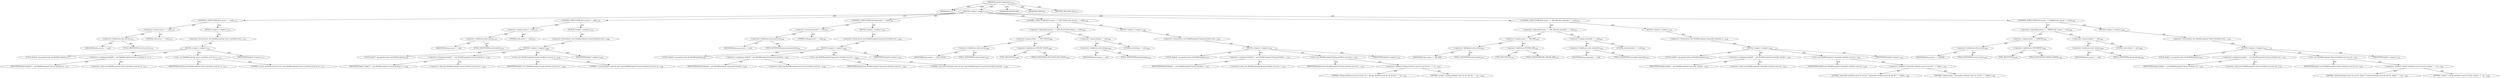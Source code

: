 digraph "checkConfiguration" {  
"111669149752" [label = <(METHOD,checkConfiguration)<SUB>1275</SUB>> ]
"115964117124" [label = <(PARAM,this)<SUB>1275</SUB>> ]
"25769803987" [label = <(BLOCK,&lt;empty&gt;,&lt;empty&gt;)<SUB>1275</SUB>> ]
"47244640397" [label = <(CONTROL_STRUCTURE,IF,if (server == null))<SUB>1276</SUB>> ]
"30064771880" [label = <(&lt;operator&gt;.equals,server == null)<SUB>1276</SUB>> ]
"30064771881" [label = <(&lt;operator&gt;.fieldAccess,this.server)<SUB>1276</SUB>> ]
"68719477504" [label = <(IDENTIFIER,this,server == null)> ]
"55834575039" [label = <(FIELD_IDENTIFIER,server,server)<SUB>1276</SUB>> ]
"90194313337" [label = <(LITERAL,null,server == null)<SUB>1276</SUB>> ]
"25769803988" [label = <(BLOCK,&lt;empty&gt;,&lt;empty&gt;)<SUB>1276</SUB>> ]
"30064771882" [label = <(&lt;operator&gt;.throw,throw new BuildException(&quot;server attribute must...)<SUB>1277</SUB>> ]
"25769803989" [label = <(BLOCK,&lt;empty&gt;,&lt;empty&gt;)<SUB>1277</SUB>> ]
"94489280579" [label = <(LOCAL,$obj16: org.apache.tools.ant.BuildException)<SUB>1277</SUB>> ]
"30064771883" [label = <(&lt;operator&gt;.assignment,$obj16 = new BuildException(&quot;server attribute m...)<SUB>1277</SUB>> ]
"68719477505" [label = <(IDENTIFIER,$obj16,$obj16 = new BuildException(&quot;server attribute m...)<SUB>1277</SUB>> ]
"30064771884" [label = <(&lt;operator&gt;.alloc,new BuildException(&quot;server attribute must be se...)<SUB>1277</SUB>> ]
"30064771885" [label = <(&lt;init&gt;,new BuildException(&quot;server attribute must be se...)<SUB>1277</SUB>> ]
"68719477506" [label = <(IDENTIFIER,$obj16,new BuildException(&quot;server attribute must be se...)<SUB>1277</SUB>> ]
"90194313338" [label = <(LITERAL,&quot;server attribute must be set!&quot;,new BuildException(&quot;server attribute must be se...)<SUB>1277</SUB>> ]
"68719477507" [label = <(IDENTIFIER,$obj16,&lt;empty&gt;)<SUB>1277</SUB>> ]
"47244640398" [label = <(CONTROL_STRUCTURE,IF,if (userid == null))<SUB>1279</SUB>> ]
"30064771886" [label = <(&lt;operator&gt;.equals,userid == null)<SUB>1279</SUB>> ]
"30064771887" [label = <(&lt;operator&gt;.fieldAccess,this.userid)<SUB>1279</SUB>> ]
"68719477508" [label = <(IDENTIFIER,this,userid == null)> ]
"55834575040" [label = <(FIELD_IDENTIFIER,userid,userid)<SUB>1279</SUB>> ]
"90194313339" [label = <(LITERAL,null,userid == null)<SUB>1279</SUB>> ]
"25769803990" [label = <(BLOCK,&lt;empty&gt;,&lt;empty&gt;)<SUB>1279</SUB>> ]
"30064771888" [label = <(&lt;operator&gt;.throw,throw new BuildException(&quot;userid attribute must...)<SUB>1280</SUB>> ]
"25769803991" [label = <(BLOCK,&lt;empty&gt;,&lt;empty&gt;)<SUB>1280</SUB>> ]
"94489280580" [label = <(LOCAL,$obj17: org.apache.tools.ant.BuildException)<SUB>1280</SUB>> ]
"30064771889" [label = <(&lt;operator&gt;.assignment,$obj17 = new BuildException(&quot;userid attribute m...)<SUB>1280</SUB>> ]
"68719477509" [label = <(IDENTIFIER,$obj17,$obj17 = new BuildException(&quot;userid attribute m...)<SUB>1280</SUB>> ]
"30064771890" [label = <(&lt;operator&gt;.alloc,new BuildException(&quot;userid attribute must be se...)<SUB>1280</SUB>> ]
"30064771891" [label = <(&lt;init&gt;,new BuildException(&quot;userid attribute must be se...)<SUB>1280</SUB>> ]
"68719477510" [label = <(IDENTIFIER,$obj17,new BuildException(&quot;userid attribute must be se...)<SUB>1280</SUB>> ]
"90194313340" [label = <(LITERAL,&quot;userid attribute must be set!&quot;,new BuildException(&quot;userid attribute must be se...)<SUB>1280</SUB>> ]
"68719477511" [label = <(IDENTIFIER,$obj17,&lt;empty&gt;)<SUB>1280</SUB>> ]
"47244640399" [label = <(CONTROL_STRUCTURE,IF,if (password == null))<SUB>1282</SUB>> ]
"30064771892" [label = <(&lt;operator&gt;.equals,password == null)<SUB>1282</SUB>> ]
"30064771893" [label = <(&lt;operator&gt;.fieldAccess,this.password)<SUB>1282</SUB>> ]
"68719477512" [label = <(IDENTIFIER,this,password == null)> ]
"55834575041" [label = <(FIELD_IDENTIFIER,password,password)<SUB>1282</SUB>> ]
"90194313341" [label = <(LITERAL,null,password == null)<SUB>1282</SUB>> ]
"25769803992" [label = <(BLOCK,&lt;empty&gt;,&lt;empty&gt;)<SUB>1282</SUB>> ]
"30064771894" [label = <(&lt;operator&gt;.throw,throw new BuildException(&quot;password attribute mu...)<SUB>1283</SUB>> ]
"25769803993" [label = <(BLOCK,&lt;empty&gt;,&lt;empty&gt;)<SUB>1283</SUB>> ]
"94489280581" [label = <(LOCAL,$obj18: org.apache.tools.ant.BuildException)<SUB>1283</SUB>> ]
"30064771895" [label = <(&lt;operator&gt;.assignment,$obj18 = new BuildException(&quot;password attribute...)<SUB>1283</SUB>> ]
"68719477513" [label = <(IDENTIFIER,$obj18,$obj18 = new BuildException(&quot;password attribute...)<SUB>1283</SUB>> ]
"30064771896" [label = <(&lt;operator&gt;.alloc,new BuildException(&quot;password attribute must be ...)<SUB>1283</SUB>> ]
"30064771897" [label = <(&lt;init&gt;,new BuildException(&quot;password attribute must be ...)<SUB>1283</SUB>> ]
"68719477514" [label = <(IDENTIFIER,$obj18,new BuildException(&quot;password attribute must be ...)<SUB>1283</SUB>> ]
"90194313342" [label = <(LITERAL,&quot;password attribute must be set!&quot;,new BuildException(&quot;password attribute must be ...)<SUB>1283</SUB>> ]
"68719477515" [label = <(IDENTIFIER,$obj18,&lt;empty&gt;)<SUB>1283</SUB>> ]
"47244640400" [label = <(CONTROL_STRUCTURE,IF,if ((action == LIST_FILES) &amp;&amp; (listing == null)))<SUB>1286</SUB>> ]
"30064771898" [label = <(&lt;operator&gt;.logicalAnd,(action == LIST_FILES) &amp;&amp; (listing == null))<SUB>1286</SUB>> ]
"30064771899" [label = <(&lt;operator&gt;.equals,action == LIST_FILES)<SUB>1286</SUB>> ]
"30064771900" [label = <(&lt;operator&gt;.fieldAccess,this.action)<SUB>1286</SUB>> ]
"68719477516" [label = <(IDENTIFIER,this,action == LIST_FILES)> ]
"55834575042" [label = <(FIELD_IDENTIFIER,action,action)<SUB>1286</SUB>> ]
"30064771901" [label = <(&lt;operator&gt;.fieldAccess,FTP.LIST_FILES)<SUB>1286</SUB>> ]
"180388626439" [label = <(TYPE_REF,FTP,FTP)<SUB>1286</SUB>> ]
"55834575043" [label = <(FIELD_IDENTIFIER,LIST_FILES,LIST_FILES)<SUB>1286</SUB>> ]
"30064771902" [label = <(&lt;operator&gt;.equals,listing == null)<SUB>1286</SUB>> ]
"30064771903" [label = <(&lt;operator&gt;.fieldAccess,this.listing)<SUB>1286</SUB>> ]
"68719477517" [label = <(IDENTIFIER,this,listing == null)> ]
"55834575044" [label = <(FIELD_IDENTIFIER,listing,listing)<SUB>1286</SUB>> ]
"90194313343" [label = <(LITERAL,null,listing == null)<SUB>1286</SUB>> ]
"25769803994" [label = <(BLOCK,&lt;empty&gt;,&lt;empty&gt;)<SUB>1286</SUB>> ]
"30064771904" [label = <(&lt;operator&gt;.throw,throw new BuildException(&quot;listing attribute mus...)<SUB>1287</SUB>> ]
"25769803995" [label = <(BLOCK,&lt;empty&gt;,&lt;empty&gt;)<SUB>1287</SUB>> ]
"94489280582" [label = <(LOCAL,$obj19: org.apache.tools.ant.BuildException)<SUB>1287</SUB>> ]
"30064771905" [label = <(&lt;operator&gt;.assignment,$obj19 = new BuildException(&quot;listing attribute ...)<SUB>1287</SUB>> ]
"68719477518" [label = <(IDENTIFIER,$obj19,$obj19 = new BuildException(&quot;listing attribute ...)<SUB>1287</SUB>> ]
"30064771906" [label = <(&lt;operator&gt;.alloc,new BuildException(&quot;listing attribute must be s...)<SUB>1287</SUB>> ]
"30064771907" [label = <(&lt;init&gt;,new BuildException(&quot;listing attribute must be s...)<SUB>1287</SUB>> ]
"68719477519" [label = <(IDENTIFIER,$obj19,new BuildException(&quot;listing attribute must be s...)<SUB>1287</SUB>> ]
"30064771908" [label = <(&lt;operator&gt;.addition,&quot;listing attribute must be set for list &quot; + &quot;ac...)<SUB>1287</SUB>> ]
"90194313344" [label = <(LITERAL,&quot;listing attribute must be set for list &quot;,&quot;listing attribute must be set for list &quot; + &quot;ac...)<SUB>1287</SUB>> ]
"90194313345" [label = <(LITERAL,&quot;action!&quot;,&quot;listing attribute must be set for list &quot; + &quot;ac...)<SUB>1288</SUB>> ]
"68719477520" [label = <(IDENTIFIER,$obj19,&lt;empty&gt;)<SUB>1287</SUB>> ]
"47244640401" [label = <(CONTROL_STRUCTURE,IF,if (action == MK_DIR &amp;&amp; remotedir == null))<SUB>1291</SUB>> ]
"30064771909" [label = <(&lt;operator&gt;.logicalAnd,action == MK_DIR &amp;&amp; remotedir == null)<SUB>1291</SUB>> ]
"30064771910" [label = <(&lt;operator&gt;.equals,action == MK_DIR)<SUB>1291</SUB>> ]
"30064771911" [label = <(&lt;operator&gt;.fieldAccess,this.action)<SUB>1291</SUB>> ]
"68719477521" [label = <(IDENTIFIER,this,action == MK_DIR)> ]
"55834575045" [label = <(FIELD_IDENTIFIER,action,action)<SUB>1291</SUB>> ]
"30064771912" [label = <(&lt;operator&gt;.fieldAccess,FTP.MK_DIR)<SUB>1291</SUB>> ]
"180388626440" [label = <(TYPE_REF,FTP,FTP)<SUB>1291</SUB>> ]
"55834575046" [label = <(FIELD_IDENTIFIER,MK_DIR,MK_DIR)<SUB>1291</SUB>> ]
"30064771913" [label = <(&lt;operator&gt;.equals,remotedir == null)<SUB>1291</SUB>> ]
"30064771914" [label = <(&lt;operator&gt;.fieldAccess,this.remotedir)<SUB>1291</SUB>> ]
"68719477522" [label = <(IDENTIFIER,this,remotedir == null)> ]
"55834575047" [label = <(FIELD_IDENTIFIER,remotedir,remotedir)<SUB>1291</SUB>> ]
"90194313346" [label = <(LITERAL,null,remotedir == null)<SUB>1291</SUB>> ]
"25769803996" [label = <(BLOCK,&lt;empty&gt;,&lt;empty&gt;)<SUB>1291</SUB>> ]
"30064771915" [label = <(&lt;operator&gt;.throw,throw new BuildException(&quot;remotedir attribute m...)<SUB>1292</SUB>> ]
"25769803997" [label = <(BLOCK,&lt;empty&gt;,&lt;empty&gt;)<SUB>1292</SUB>> ]
"94489280583" [label = <(LOCAL,$obj20: org.apache.tools.ant.BuildException)<SUB>1292</SUB>> ]
"30064771916" [label = <(&lt;operator&gt;.assignment,$obj20 = new BuildException(&quot;remotedir attribut...)<SUB>1292</SUB>> ]
"68719477523" [label = <(IDENTIFIER,$obj20,$obj20 = new BuildException(&quot;remotedir attribut...)<SUB>1292</SUB>> ]
"30064771917" [label = <(&lt;operator&gt;.alloc,new BuildException(&quot;remotedir attribute must be...)<SUB>1292</SUB>> ]
"30064771918" [label = <(&lt;init&gt;,new BuildException(&quot;remotedir attribute must be...)<SUB>1292</SUB>> ]
"68719477524" [label = <(IDENTIFIER,$obj20,new BuildException(&quot;remotedir attribute must be...)<SUB>1292</SUB>> ]
"30064771919" [label = <(&lt;operator&gt;.addition,&quot;remotedir attribute must be set for &quot; + &quot;mkdir...)<SUB>1292</SUB>> ]
"90194313347" [label = <(LITERAL,&quot;remotedir attribute must be set for &quot;,&quot;remotedir attribute must be set for &quot; + &quot;mkdir...)<SUB>1292</SUB>> ]
"90194313348" [label = <(LITERAL,&quot;mkdir action!&quot;,&quot;remotedir attribute must be set for &quot; + &quot;mkdir...)<SUB>1293</SUB>> ]
"68719477525" [label = <(IDENTIFIER,$obj20,&lt;empty&gt;)<SUB>1292</SUB>> ]
"47244640402" [label = <(CONTROL_STRUCTURE,IF,if (action == CHMOD &amp;&amp; chmod == null))<SUB>1296</SUB>> ]
"30064771920" [label = <(&lt;operator&gt;.logicalAnd,action == CHMOD &amp;&amp; chmod == null)<SUB>1296</SUB>> ]
"30064771921" [label = <(&lt;operator&gt;.equals,action == CHMOD)<SUB>1296</SUB>> ]
"30064771922" [label = <(&lt;operator&gt;.fieldAccess,this.action)<SUB>1296</SUB>> ]
"68719477526" [label = <(IDENTIFIER,this,action == CHMOD)> ]
"55834575048" [label = <(FIELD_IDENTIFIER,action,action)<SUB>1296</SUB>> ]
"30064771923" [label = <(&lt;operator&gt;.fieldAccess,FTP.CHMOD)<SUB>1296</SUB>> ]
"180388626441" [label = <(TYPE_REF,FTP,FTP)<SUB>1296</SUB>> ]
"55834575049" [label = <(FIELD_IDENTIFIER,CHMOD,CHMOD)<SUB>1296</SUB>> ]
"30064771924" [label = <(&lt;operator&gt;.equals,chmod == null)<SUB>1296</SUB>> ]
"30064771925" [label = <(&lt;operator&gt;.fieldAccess,this.chmod)<SUB>1296</SUB>> ]
"68719477527" [label = <(IDENTIFIER,this,chmod == null)> ]
"55834575050" [label = <(FIELD_IDENTIFIER,chmod,chmod)<SUB>1296</SUB>> ]
"90194313349" [label = <(LITERAL,null,chmod == null)<SUB>1296</SUB>> ]
"25769803998" [label = <(BLOCK,&lt;empty&gt;,&lt;empty&gt;)<SUB>1296</SUB>> ]
"30064771926" [label = <(&lt;operator&gt;.throw,throw new BuildException(&quot;chmod attribute must ...)<SUB>1297</SUB>> ]
"25769803999" [label = <(BLOCK,&lt;empty&gt;,&lt;empty&gt;)<SUB>1297</SUB>> ]
"94489280584" [label = <(LOCAL,$obj21: org.apache.tools.ant.BuildException)<SUB>1297</SUB>> ]
"30064771927" [label = <(&lt;operator&gt;.assignment,$obj21 = new BuildException(&quot;chmod attribute mu...)<SUB>1297</SUB>> ]
"68719477528" [label = <(IDENTIFIER,$obj21,$obj21 = new BuildException(&quot;chmod attribute mu...)<SUB>1297</SUB>> ]
"30064771928" [label = <(&lt;operator&gt;.alloc,new BuildException(&quot;chmod attribute must be set...)<SUB>1297</SUB>> ]
"30064771929" [label = <(&lt;init&gt;,new BuildException(&quot;chmod attribute must be set...)<SUB>1297</SUB>> ]
"68719477529" [label = <(IDENTIFIER,$obj21,new BuildException(&quot;chmod attribute must be set...)<SUB>1297</SUB>> ]
"30064771930" [label = <(&lt;operator&gt;.addition,&quot;chmod attribute must be set for chmod &quot; + &quot;act...)<SUB>1297</SUB>> ]
"90194313350" [label = <(LITERAL,&quot;chmod attribute must be set for chmod &quot;,&quot;chmod attribute must be set for chmod &quot; + &quot;act...)<SUB>1297</SUB>> ]
"90194313351" [label = <(LITERAL,&quot;action!&quot;,&quot;chmod attribute must be set for chmod &quot; + &quot;act...)<SUB>1298</SUB>> ]
"68719477530" [label = <(IDENTIFIER,$obj21,&lt;empty&gt;)<SUB>1297</SUB>> ]
"133143986353" [label = <(MODIFIER,PROTECTED)> ]
"133143986354" [label = <(MODIFIER,VIRTUAL)> ]
"128849018936" [label = <(METHOD_RETURN,void)<SUB>1275</SUB>> ]
  "111669149752" -> "115964117124"  [ label = "AST: "] 
  "111669149752" -> "25769803987"  [ label = "AST: "] 
  "111669149752" -> "133143986353"  [ label = "AST: "] 
  "111669149752" -> "133143986354"  [ label = "AST: "] 
  "111669149752" -> "128849018936"  [ label = "AST: "] 
  "25769803987" -> "47244640397"  [ label = "AST: "] 
  "25769803987" -> "47244640398"  [ label = "AST: "] 
  "25769803987" -> "47244640399"  [ label = "AST: "] 
  "25769803987" -> "47244640400"  [ label = "AST: "] 
  "25769803987" -> "47244640401"  [ label = "AST: "] 
  "25769803987" -> "47244640402"  [ label = "AST: "] 
  "47244640397" -> "30064771880"  [ label = "AST: "] 
  "47244640397" -> "25769803988"  [ label = "AST: "] 
  "30064771880" -> "30064771881"  [ label = "AST: "] 
  "30064771880" -> "90194313337"  [ label = "AST: "] 
  "30064771881" -> "68719477504"  [ label = "AST: "] 
  "30064771881" -> "55834575039"  [ label = "AST: "] 
  "25769803988" -> "30064771882"  [ label = "AST: "] 
  "30064771882" -> "25769803989"  [ label = "AST: "] 
  "25769803989" -> "94489280579"  [ label = "AST: "] 
  "25769803989" -> "30064771883"  [ label = "AST: "] 
  "25769803989" -> "30064771885"  [ label = "AST: "] 
  "25769803989" -> "68719477507"  [ label = "AST: "] 
  "30064771883" -> "68719477505"  [ label = "AST: "] 
  "30064771883" -> "30064771884"  [ label = "AST: "] 
  "30064771885" -> "68719477506"  [ label = "AST: "] 
  "30064771885" -> "90194313338"  [ label = "AST: "] 
  "47244640398" -> "30064771886"  [ label = "AST: "] 
  "47244640398" -> "25769803990"  [ label = "AST: "] 
  "30064771886" -> "30064771887"  [ label = "AST: "] 
  "30064771886" -> "90194313339"  [ label = "AST: "] 
  "30064771887" -> "68719477508"  [ label = "AST: "] 
  "30064771887" -> "55834575040"  [ label = "AST: "] 
  "25769803990" -> "30064771888"  [ label = "AST: "] 
  "30064771888" -> "25769803991"  [ label = "AST: "] 
  "25769803991" -> "94489280580"  [ label = "AST: "] 
  "25769803991" -> "30064771889"  [ label = "AST: "] 
  "25769803991" -> "30064771891"  [ label = "AST: "] 
  "25769803991" -> "68719477511"  [ label = "AST: "] 
  "30064771889" -> "68719477509"  [ label = "AST: "] 
  "30064771889" -> "30064771890"  [ label = "AST: "] 
  "30064771891" -> "68719477510"  [ label = "AST: "] 
  "30064771891" -> "90194313340"  [ label = "AST: "] 
  "47244640399" -> "30064771892"  [ label = "AST: "] 
  "47244640399" -> "25769803992"  [ label = "AST: "] 
  "30064771892" -> "30064771893"  [ label = "AST: "] 
  "30064771892" -> "90194313341"  [ label = "AST: "] 
  "30064771893" -> "68719477512"  [ label = "AST: "] 
  "30064771893" -> "55834575041"  [ label = "AST: "] 
  "25769803992" -> "30064771894"  [ label = "AST: "] 
  "30064771894" -> "25769803993"  [ label = "AST: "] 
  "25769803993" -> "94489280581"  [ label = "AST: "] 
  "25769803993" -> "30064771895"  [ label = "AST: "] 
  "25769803993" -> "30064771897"  [ label = "AST: "] 
  "25769803993" -> "68719477515"  [ label = "AST: "] 
  "30064771895" -> "68719477513"  [ label = "AST: "] 
  "30064771895" -> "30064771896"  [ label = "AST: "] 
  "30064771897" -> "68719477514"  [ label = "AST: "] 
  "30064771897" -> "90194313342"  [ label = "AST: "] 
  "47244640400" -> "30064771898"  [ label = "AST: "] 
  "47244640400" -> "25769803994"  [ label = "AST: "] 
  "30064771898" -> "30064771899"  [ label = "AST: "] 
  "30064771898" -> "30064771902"  [ label = "AST: "] 
  "30064771899" -> "30064771900"  [ label = "AST: "] 
  "30064771899" -> "30064771901"  [ label = "AST: "] 
  "30064771900" -> "68719477516"  [ label = "AST: "] 
  "30064771900" -> "55834575042"  [ label = "AST: "] 
  "30064771901" -> "180388626439"  [ label = "AST: "] 
  "30064771901" -> "55834575043"  [ label = "AST: "] 
  "30064771902" -> "30064771903"  [ label = "AST: "] 
  "30064771902" -> "90194313343"  [ label = "AST: "] 
  "30064771903" -> "68719477517"  [ label = "AST: "] 
  "30064771903" -> "55834575044"  [ label = "AST: "] 
  "25769803994" -> "30064771904"  [ label = "AST: "] 
  "30064771904" -> "25769803995"  [ label = "AST: "] 
  "25769803995" -> "94489280582"  [ label = "AST: "] 
  "25769803995" -> "30064771905"  [ label = "AST: "] 
  "25769803995" -> "30064771907"  [ label = "AST: "] 
  "25769803995" -> "68719477520"  [ label = "AST: "] 
  "30064771905" -> "68719477518"  [ label = "AST: "] 
  "30064771905" -> "30064771906"  [ label = "AST: "] 
  "30064771907" -> "68719477519"  [ label = "AST: "] 
  "30064771907" -> "30064771908"  [ label = "AST: "] 
  "30064771908" -> "90194313344"  [ label = "AST: "] 
  "30064771908" -> "90194313345"  [ label = "AST: "] 
  "47244640401" -> "30064771909"  [ label = "AST: "] 
  "47244640401" -> "25769803996"  [ label = "AST: "] 
  "30064771909" -> "30064771910"  [ label = "AST: "] 
  "30064771909" -> "30064771913"  [ label = "AST: "] 
  "30064771910" -> "30064771911"  [ label = "AST: "] 
  "30064771910" -> "30064771912"  [ label = "AST: "] 
  "30064771911" -> "68719477521"  [ label = "AST: "] 
  "30064771911" -> "55834575045"  [ label = "AST: "] 
  "30064771912" -> "180388626440"  [ label = "AST: "] 
  "30064771912" -> "55834575046"  [ label = "AST: "] 
  "30064771913" -> "30064771914"  [ label = "AST: "] 
  "30064771913" -> "90194313346"  [ label = "AST: "] 
  "30064771914" -> "68719477522"  [ label = "AST: "] 
  "30064771914" -> "55834575047"  [ label = "AST: "] 
  "25769803996" -> "30064771915"  [ label = "AST: "] 
  "30064771915" -> "25769803997"  [ label = "AST: "] 
  "25769803997" -> "94489280583"  [ label = "AST: "] 
  "25769803997" -> "30064771916"  [ label = "AST: "] 
  "25769803997" -> "30064771918"  [ label = "AST: "] 
  "25769803997" -> "68719477525"  [ label = "AST: "] 
  "30064771916" -> "68719477523"  [ label = "AST: "] 
  "30064771916" -> "30064771917"  [ label = "AST: "] 
  "30064771918" -> "68719477524"  [ label = "AST: "] 
  "30064771918" -> "30064771919"  [ label = "AST: "] 
  "30064771919" -> "90194313347"  [ label = "AST: "] 
  "30064771919" -> "90194313348"  [ label = "AST: "] 
  "47244640402" -> "30064771920"  [ label = "AST: "] 
  "47244640402" -> "25769803998"  [ label = "AST: "] 
  "30064771920" -> "30064771921"  [ label = "AST: "] 
  "30064771920" -> "30064771924"  [ label = "AST: "] 
  "30064771921" -> "30064771922"  [ label = "AST: "] 
  "30064771921" -> "30064771923"  [ label = "AST: "] 
  "30064771922" -> "68719477526"  [ label = "AST: "] 
  "30064771922" -> "55834575048"  [ label = "AST: "] 
  "30064771923" -> "180388626441"  [ label = "AST: "] 
  "30064771923" -> "55834575049"  [ label = "AST: "] 
  "30064771924" -> "30064771925"  [ label = "AST: "] 
  "30064771924" -> "90194313349"  [ label = "AST: "] 
  "30064771925" -> "68719477527"  [ label = "AST: "] 
  "30064771925" -> "55834575050"  [ label = "AST: "] 
  "25769803998" -> "30064771926"  [ label = "AST: "] 
  "30064771926" -> "25769803999"  [ label = "AST: "] 
  "25769803999" -> "94489280584"  [ label = "AST: "] 
  "25769803999" -> "30064771927"  [ label = "AST: "] 
  "25769803999" -> "30064771929"  [ label = "AST: "] 
  "25769803999" -> "68719477530"  [ label = "AST: "] 
  "30064771927" -> "68719477528"  [ label = "AST: "] 
  "30064771927" -> "30064771928"  [ label = "AST: "] 
  "30064771929" -> "68719477529"  [ label = "AST: "] 
  "30064771929" -> "30064771930"  [ label = "AST: "] 
  "30064771930" -> "90194313350"  [ label = "AST: "] 
  "30064771930" -> "90194313351"  [ label = "AST: "] 
  "111669149752" -> "115964117124"  [ label = "DDG: "] 
}
